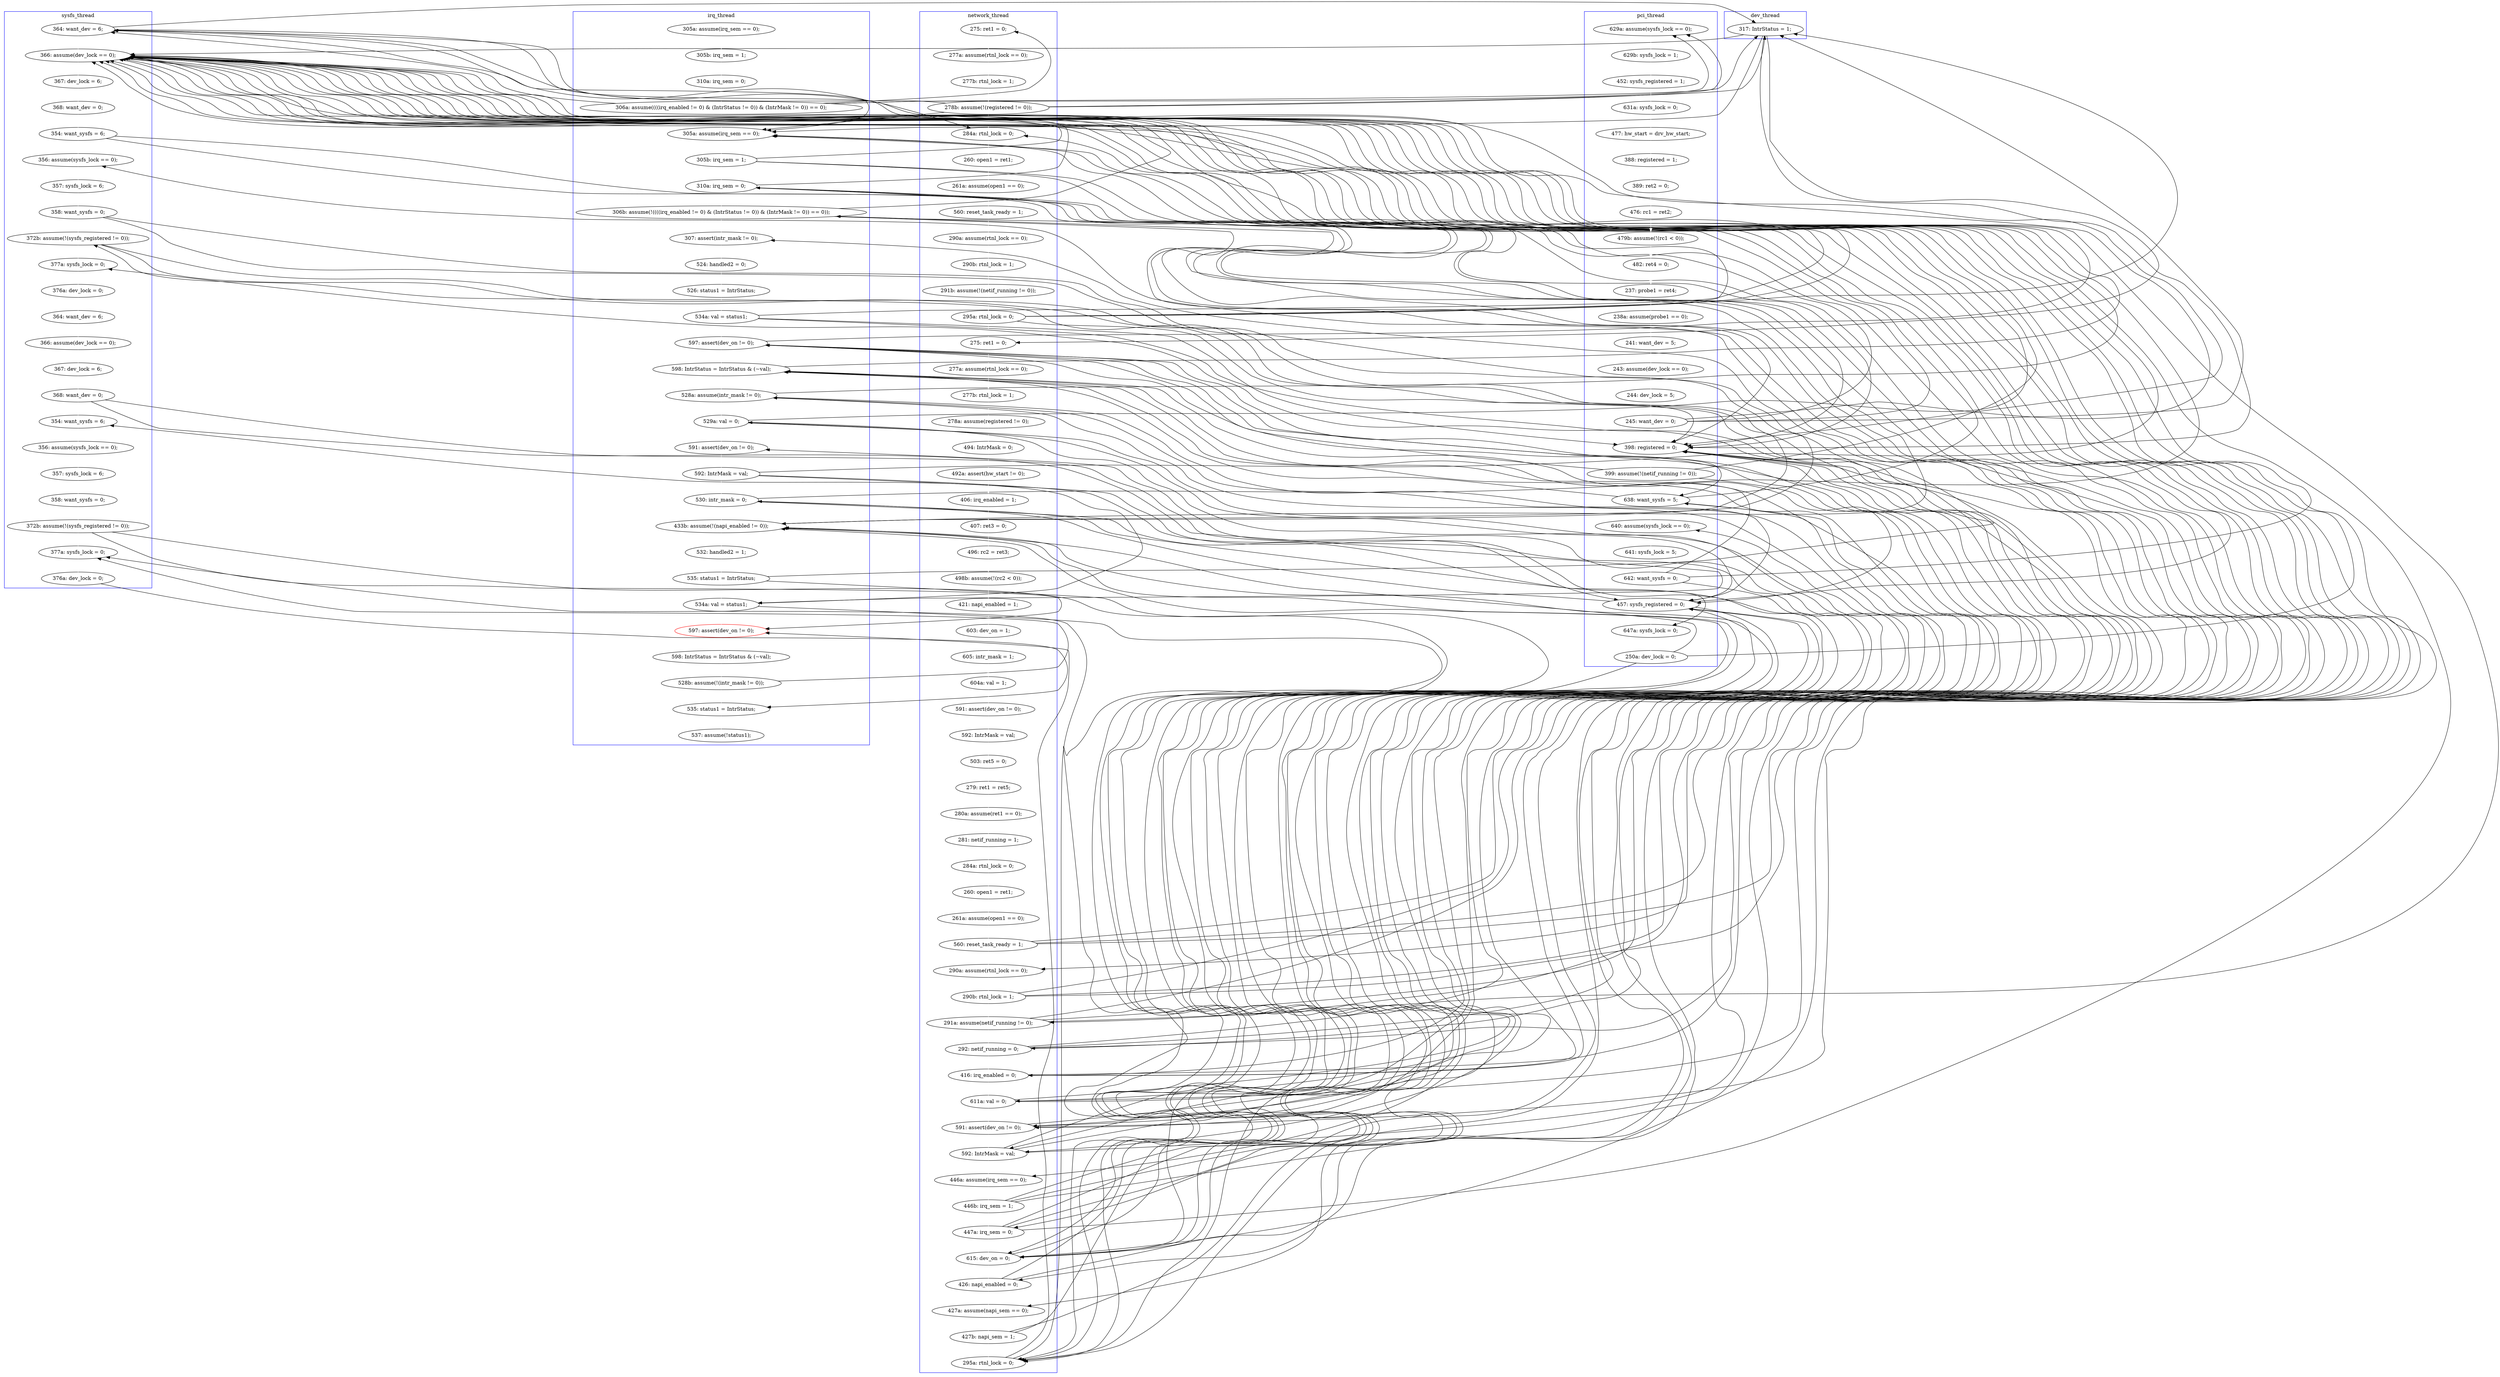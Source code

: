 digraph Counterexample {
	30 -> 115 [color = black, style = solid, constraint = false]
	211 -> 213 [color = white, style = solid]
	221 -> 235 [color = black, style = solid, constraint = false]
	28 -> 30 [color = white, style = solid]
	278 -> 279 [color = black, style = solid, constraint = false]
	252 -> 266 [color = black, style = solid, constraint = false]
	221 -> 246 [color = black, style = solid, constraint = false]
	213 -> 214 [color = white, style = solid]
	85 -> 89 [color = black, style = solid, constraint = false]
	183 -> 184 [color = black, style = solid, constraint = false]
	196 -> 198 [color = black, style = solid, constraint = false]
	48 -> 89 [color = black, style = solid, constraint = false]
	48 -> 173 [color = black, style = solid, constraint = false]
	109 -> 201 [color = black, style = solid, constraint = false]
	258 -> 259 [color = white, style = solid]
	293 -> 297 [color = white, style = solid]
	227 -> 235 [color = black, style = solid, constraint = false]
	124 -> 126 [color = white, style = solid]
	174 -> 177 [color = black, style = solid, constraint = false]
	97 -> 101 [color = white, style = solid]
	171 -> 201 [color = black, style = solid, constraint = false]
	269 -> 279 [color = white, style = solid]
	173 -> 174 [color = white, style = solid]
	178 -> 180 [color = black, style = solid, constraint = false]
	53 -> 54 [color = white, style = solid]
	256 -> 258 [color = black, style = solid, constraint = false]
	227 -> 228 [color = black, style = solid, constraint = false]
	26 -> 27 [color = white, style = solid]
	203 -> 206 [color = black, style = solid, constraint = false]
	235 -> 244 [color = black, style = solid, constraint = false]
	291 -> 293 [color = white, style = solid]
	54 -> 57 [color = white, style = solid]
	243 -> 246 [color = black, style = solid, constraint = false]
	272 -> 275 [color = white, style = solid]
	126 -> 131 [color = white, style = solid]
	177 -> 178 [color = white, style = solid]
	145 -> 149 [color = white, style = solid]
	30 -> 53 [color = black, style = solid, constraint = false]
	212 -> 221 [color = white, style = solid]
	89 -> 93 [color = black, style = solid, constraint = false]
	290 -> 301 [color = black, style = solid, constraint = false]
	183 -> 246 [color = black, style = solid, constraint = false]
	215 -> 221 [color = black, style = solid, constraint = false]
	233 -> 244 [color = black, style = solid, constraint = false]
	184 -> 201 [color = black, style = solid, constraint = false]
	184 -> 198 [color = white, style = solid]
	228 -> 229 [color = black, style = solid, constraint = false]
	259 -> 290 [color = white, style = solid]
	268 -> 269 [color = white, style = solid]
	89 -> 246 [color = white, style = solid]
	252 -> 258 [color = white, style = solid]
	174 -> 246 [color = black, style = solid, constraint = false]
	284 -> 286 [color = white, style = solid]
	222 -> 226 [color = black, style = solid, constraint = false]
	277 -> 278 [color = white, style = solid]
	194 -> 196 [color = white, style = solid]
	236 -> 266 [color = white, style = solid]
	246 -> 247 [color = white, style = solid]
	283 -> 284 [color = white, style = solid]
	59 -> 61 [color = white, style = solid]
	105 -> 106 [color = white, style = solid]
	115 -> 122 [color = black, style = solid, constraint = false]
	76 -> 79 [color = white, style = solid]
	89 -> 115 [color = black, style = solid, constraint = false]
	233 -> 236 [color = white, style = solid]
	108 -> 109 [color = white, style = solid]
	222 -> 228 [color = white, style = solid]
	235 -> 246 [color = black, style = solid, constraint = false]
	235 -> 236 [color = black, style = solid, constraint = false]
	256 -> 260 [color = white, style = solid]
	171 -> 173 [color = black, style = solid, constraint = false]
	109 -> 115 [color = black, style = solid, constraint = false]
	183 -> 201 [color = black, style = solid, constraint = false]
	259 -> 266 [color = black, style = solid, constraint = false]
	260 -> 290 [color = black, style = solid, constraint = false]
	218 -> 246 [color = black, style = solid, constraint = false]
	45 -> 46 [color = white, style = solid]
	256 -> 266 [color = black, style = solid, constraint = false]
	132 -> 137 [color = white, style = solid]
	109 -> 122 [color = white, style = solid]
	101 -> 105 [color = white, style = solid]
	248 -> 249 [color = white, style = solid]
	196 -> 246 [color = black, style = solid, constraint = false]
	290 -> 291 [color = black, style = solid, constraint = false]
	218 -> 235 [color = black, style = solid, constraint = false]
	30 -> 173 [color = white, style = solid]
	215 -> 218 [color = black, style = solid, constraint = false]
	280 -> 282 [color = white, style = solid]
	162 -> 163 [color = white, style = solid]
	192 -> 194 [color = white, style = solid]
	83 -> 84 [color = white, style = solid]
	93 -> 94 [color = white, style = solid]
	27 -> 28 [color = white, style = solid]
	106 -> 108 [color = white, style = solid]
	208 -> 211 [color = black, style = solid, constraint = false]
	310 -> 311 [color = white, style = solid]
	212 -> 218 [color = black, style = solid, constraint = false]
	236 -> 239 [color = black, style = solid, constraint = false]
	212 -> 213 [color = black, style = solid, constraint = false]
	48 -> 93 [color = white, style = solid]
	276 -> 277 [color = white, style = solid]
	286 -> 291 [color = black, style = solid, constraint = false]
	115 -> 246 [color = black, style = solid, constraint = false]
	218 -> 221 [color = black, style = solid, constraint = false]
	229 -> 235 [color = black, style = solid, constraint = false]
	137 -> 138 [color = white, style = solid]
	154 -> 157 [color = white, style = solid]
	206 -> 212 [color = white, style = solid]
	57 -> 59 [color = white, style = solid]
	303 -> 310 [color = black, style = solid, constraint = false]
	286 -> 290 [color = black, style = solid, constraint = false]
	180 -> 182 [color = black, style = solid, constraint = false]
	275 -> 276 [color = white, style = solid]
	182 -> 246 [color = black, style = solid, constraint = false]
	221 -> 226 [color = white, style = solid]
	233 -> 246 [color = black, style = solid, constraint = false]
	82 -> 83 [color = white, style = solid]
	297 -> 301 [color = black, style = solid, constraint = false]
	243 -> 266 [color = black, style = solid, constraint = false]
	215 -> 235 [color = white, style = solid]
	236 -> 246 [color = black, style = solid, constraint = false]
	208 -> 212 [color = black, style = solid, constraint = false]
	184 -> 185 [color = black, style = solid, constraint = false]
	94 -> 97 [color = white, style = solid]
	211 -> 212 [color = black, style = solid, constraint = false]
	239 -> 243 [color = white, style = solid]
	214 -> 215 [color = white, style = solid]
	30 -> 89 [color = black, style = solid, constraint = false]
	243 -> 244 [color = black, style = solid, constraint = false]
	259 -> 260 [color = black, style = solid, constraint = false]
	229 -> 232 [color = black, style = solid, constraint = false]
	85 -> 93 [color = black, style = solid, constraint = false]
	157 -> 158 [color = white, style = solid]
	229 -> 246 [color = black, style = solid, constraint = false]
	182 -> 184 [color = white, style = solid]
	208 -> 218 [color = white, style = solid]
	203 -> 246 [color = black, style = solid, constraint = false]
	46 -> 48 [color = white, style = solid]
	228 -> 232 [color = white, style = solid]
	206 -> 246 [color = black, style = solid, constraint = false]
	247 -> 248 [color = white, style = solid]
	218 -> 222 [color = white, style = solid]
	39 -> 45 [color = white, style = solid]
	178 -> 246 [color = black, style = solid, constraint = false]
	68 -> 69 [color = white, style = solid]
	182 -> 201 [color = black, style = solid, constraint = false]
	122 -> 123 [color = white, style = solid]
	211 -> 246 [color = black, style = solid, constraint = false]
	211 -> 218 [color = black, style = solid, constraint = false]
	115 -> 201 [color = black, style = solid, constraint = false]
	278 -> 280 [color = white, style = solid]
	79 -> 82 [color = white, style = solid]
	139 -> 142 [color = white, style = solid]
	72 -> 73 [color = white, style = solid]
	109 -> 173 [color = black, style = solid, constraint = false]
	227 -> 246 [color = black, style = solid, constraint = false]
	171 -> 246 [color = black, style = solid, constraint = false]
	180 -> 246 [color = black, style = solid, constraint = false]
	252 -> 254 [color = black, style = solid, constraint = false]
	161 -> 162 [color = white, style = solid]
	73 -> 76 [color = white, style = solid]
	198 -> 201 [color = black, style = solid, constraint = false]
	297 -> 310 [color = white, style = solid]
	301 -> 303 [color = white, style = solid]
	208 -> 246 [color = black, style = solid, constraint = false]
	171 -> 177 [color = white, style = solid]
	228 -> 246 [color = black, style = solid, constraint = false]
	222 -> 246 [color = black, style = solid, constraint = false]
	206 -> 208 [color = black, style = solid, constraint = false]
	85 -> 201 [color = white, style = solid]
	131 -> 132 [color = white, style = solid]
	254 -> 255 [color = white, style = solid]
	61 -> 67 [color = white, style = solid]
	236 -> 244 [color = black, style = solid, constraint = false]
	203 -> 211 [color = white, style = solid]
	286 -> 301 [color = white, style = solid]
	180 -> 183 [color = white, style = solid]
	244 -> 246 [color = black, style = solid, constraint = false]
	158 -> 161 [color = white, style = solid]
	178 -> 201 [color = black, style = solid, constraint = false]
	150 -> 151 [color = white, style = solid]
	249 -> 266 [color = black, style = solid, constraint = false]
	244 -> 252 [color = white, style = solid]
	279 -> 291 [color = white, style = solid]
	149 -> 150 [color = white, style = solid]
	198 -> 246 [color = black, style = solid, constraint = false]
	164 -> 167 [color = white, style = solid]
	260 -> 271 [color = white, style = solid]
	167 -> 171 [color = white, style = solid]
	279 -> 280 [color = black, style = solid, constraint = false]
	184 -> 246 [color = black, style = solid, constraint = false]
	163 -> 164 [color = white, style = solid]
	48 -> 53 [color = black, style = solid, constraint = false]
	282 -> 283 [color = white, style = solid]
	266 -> 268 [color = white, style = solid]
	215 -> 246 [color = black, style = solid, constraint = false]
	123 -> 124 [color = white, style = solid]
	109 -> 246 [color = black, style = solid, constraint = false]
	67 -> 68 [color = white, style = solid]
	228 -> 235 [color = black, style = solid, constraint = false]
	151 -> 153 [color = white, style = solid]
	85 -> 173 [color = black, style = solid, constraint = false]
	249 -> 252 [color = black, style = solid, constraint = false]
	229 -> 244 [color = white, style = solid]
	48 -> 115 [color = black, style = solid, constraint = false]
	222 -> 235 [color = black, style = solid, constraint = false]
	138 -> 139 [color = white, style = solid]
	196 -> 201 [color = black, style = solid, constraint = false]
	271 -> 272 [color = white, style = solid]
	260 -> 266 [color = black, style = solid, constraint = false]
	269 -> 290 [color = black, style = solid, constraint = false]
	30 -> 39 [color = black, style = solid, constraint = false]
	221 -> 222 [color = black, style = solid, constraint = false]
	235 -> 239 [color = white, style = solid]
	232 -> 233 [color = white, style = solid]
	227 -> 229 [color = white, style = solid]
	278 -> 290 [color = black, style = solid, constraint = false]
	153 -> 154 [color = white, style = solid]
	85 -> 115 [color = black, style = solid, constraint = false]
	89 -> 201 [color = black, style = solid, constraint = false]
	142 -> 145 [color = white, style = solid]
	201 -> 203 [color = white, style = solid]
	180 -> 201 [color = black, style = solid, constraint = false]
	89 -> 173 [color = black, style = solid, constraint = false]
	69 -> 72 [color = white, style = solid]
	183 -> 185 [color = white, style = solid]
	84 -> 85 [color = white, style = solid]
	206 -> 211 [color = black, style = solid, constraint = false]
	182 -> 183 [color = black, style = solid, constraint = false]
	203 -> 208 [color = black, style = solid, constraint = false]
	269 -> 271 [color = black, style = solid, constraint = false]
	178 -> 182 [color = white, style = solid]
	198 -> 206 [color = white, style = solid]
	233 -> 235 [color = black, style = solid, constraint = false]
	174 -> 201 [color = black, style = solid, constraint = false]
	212 -> 246 [color = black, style = solid, constraint = false]
	115 -> 173 [color = black, style = solid, constraint = false]
	198 -> 208 [color = black, style = solid, constraint = false]
	174 -> 180 [color = white, style = solid]
	255 -> 256 [color = white, style = solid]
	279 -> 290 [color = black, style = solid, constraint = false]
	196 -> 208 [color = white, style = solid]
	226 -> 227 [color = white, style = solid]
	249 -> 254 [color = white, style = solid]
	185 -> 192 [color = white, style = solid]
	244 -> 266 [color = black, style = solid, constraint = false]
	subgraph cluster7 {
		label = dev_thread
		color = blue
		115  [label = "317: IntrStatus = 1;"]
	}
	subgraph cluster1 {
		label = pci_thread
		color = blue
		211  [label = "638: want_sysfs = 5;"]
		203  [label = "399: assume(!(netif_running != 0));"]
		85  [label = "245: want_dev = 0;"]
		73  [label = "482: ret4 = 0;"]
		59  [label = "631a: sysfs_lock = 0;"]
		68  [label = "389: ret2 = 0;"]
		54  [label = "629b: sysfs_lock = 1;"]
		213  [label = "640: assume(sysfs_lock == 0);"]
		82  [label = "241: want_dev = 5;"]
		84  [label = "244: dev_lock = 5;"]
		215  [label = "642: want_sysfs = 0;"]
		61  [label = "477: hw_start = drv_hw_start;"]
		72  [label = "479b: assume(!(rc1 < 0));"]
		53  [label = "629a: assume(sysfs_lock == 0);"]
		76  [label = "237: probe1 = ret4;"]
		201  [label = "398: registered = 0;"]
		79  [label = "238a: assume(probe1 == 0);"]
		243  [label = "250a: dev_lock = 0;"]
		83  [label = "243: assume(dev_lock == 0);"]
		214  [label = "641: sysfs_lock = 5;"]
		239  [label = "647a: sysfs_lock = 0;"]
		235  [label = "457: sysfs_registered = 0;"]
		57  [label = "452: sysfs_registered = 1;"]
		69  [label = "476: rc1 = ret2;"]
		67  [label = "388: registered = 1;"]
	}
	subgraph cluster3 {
		label = irq_thread
		color = blue
		233  [label = "592: IntrMask = val;"]
		291  [label = "597: assert(dev_on != 0);", color = red]
		228  [label = "529a: val = 0;"]
		218  [label = "598: IntrStatus = IntrStatus & (~val);"]
		310  [label = "535: status1 = IntrStatus;"]
		185  [label = "307: assert(intr_mask != 0);"]
		232  [label = "591: assert(dev_on != 0);"]
		208  [label = "597: assert(dev_on != 0);"]
		279  [label = "534a: val = status1;"]
		297  [label = "528b: assume(!(intr_mask != 0));"]
		236  [label = "530: intr_mask = 0;"]
		174  [label = "305b: irq_sem = 1;"]
		268  [label = "532: handled2 = 1;"]
		194  [label = "526: status1 = IntrStatus;"]
		30  [label = "306a: assume((((irq_enabled != 0) & (IntrStatus != 0)) & (IntrMask != 0)) == 0);"]
		183  [label = "306b: assume(!((((irq_enabled != 0) & (IntrStatus != 0)) & (IntrMask != 0)) == 0));"]
		173  [label = "305a: assume(irq_sem == 0);"]
		222  [label = "528a: assume(intr_mask != 0);"]
		26  [label = "305a: assume(irq_sem == 0);"]
		192  [label = "524: handled2 = 0;"]
		27  [label = "305b: irq_sem = 1;"]
		293  [label = "598: IntrStatus = IntrStatus & (~val);"]
		311  [label = "537: assume(!status1);"]
		196  [label = "534a: val = status1;"]
		180  [label = "310a: irq_sem = 0;"]
		266  [label = "433b: assume(!(napi_enabled != 0));"]
		269  [label = "535: status1 = IntrStatus;"]
		28  [label = "310a: irq_sem = 0;"]
	}
	subgraph cluster2 {
		label = network_thread
		color = blue
		171  [label = "560: reset_task_ready = 1;"]
		132  [label = "492a: assert(hw_start != 0);"]
		163  [label = "284a: rtnl_lock = 0;"]
		45  [label = "277a: assume(rtnl_lock == 0);"]
		158  [label = "279: ret1 = ret5;"]
		139  [label = "496: rc2 = ret3;"]
		157  [label = "503: ret5 = 0;"]
		184  [label = "292: netif_running = 0;"]
		101  [label = "560: reset_task_ready = 1;"]
		106  [label = "290b: rtnl_lock = 1;"]
		145  [label = "421: napi_enabled = 1;"]
		131  [label = "494: IntrMask = 0;"]
		167  [label = "261a: assume(open1 == 0);"]
		161  [label = "280a: assume(ret1 == 0);"]
		48  [label = "278b: assume(!(registered != 0));"]
		137  [label = "406: irq_enabled = 1;"]
		259  [label = "427b: napi_sem = 1;"]
		150  [label = "605: intr_mask = 1;"]
		109  [label = "295a: rtnl_lock = 0;"]
		94  [label = "260: open1 = ret1;"]
		227  [label = "446b: irq_sem = 1;"]
		177  [label = "290a: assume(rtnl_lock == 0);"]
		164  [label = "260: open1 = ret1;"]
		138  [label = "407: ret3 = 0;"]
		290  [label = "295a: rtnl_lock = 0;"]
		39  [label = "275: ret1 = 0;"]
		258  [label = "427a: assume(napi_sem == 0);"]
		149  [label = "603: dev_on = 1;"]
		151  [label = "604a: val = 1;"]
		123  [label = "277a: assume(rtnl_lock == 0);"]
		154  [label = "592: IntrMask = val;"]
		206  [label = "611a: val = 0;"]
		226  [label = "446a: assume(irq_sem == 0);"]
		124  [label = "277b: rtnl_lock = 1;"]
		93  [label = "284a: rtnl_lock = 0;"]
		252  [label = "426: napi_enabled = 0;"]
		162  [label = "281: netif_running = 1;"]
		126  [label = "278a: assume(registered != 0);"]
		142  [label = "498b: assume(!(rc2 < 0));"]
		46  [label = "277b: rtnl_lock = 1;"]
		105  [label = "290a: assume(rtnl_lock == 0);"]
		221  [label = "592: IntrMask = val;"]
		244  [label = "615: dev_on = 0;"]
		182  [label = "291a: assume(netif_running != 0);"]
		198  [label = "416: irq_enabled = 0;"]
		212  [label = "591: assert(dev_on != 0);"]
		178  [label = "290b: rtnl_lock = 1;"]
		122  [label = "275: ret1 = 0;"]
		97  [label = "261a: assume(open1 == 0);"]
		229  [label = "447a: irq_sem = 0;"]
		153  [label = "591: assert(dev_on != 0);"]
		108  [label = "291b: assume(!(netif_running != 0));"]
	}
	subgraph cluster6 {
		label = sysfs_thread
		color = blue
		254  [label = "356: assume(sysfs_lock == 0);"]
		271  [label = "377a: sysfs_lock = 0;"]
		247  [label = "367: dev_lock = 6;"]
		280  [label = "354: want_sysfs = 6;"]
		272  [label = "376a: dev_lock = 0;"]
		249  [label = "354: want_sysfs = 6;"]
		276  [label = "366: assume(dev_lock == 0);"]
		255  [label = "357: sysfs_lock = 6;"]
		256  [label = "358: want_sysfs = 0;"]
		283  [label = "357: sysfs_lock = 6;"]
		278  [label = "368: want_dev = 0;"]
		246  [label = "366: assume(dev_lock == 0);"]
		282  [label = "356: assume(sysfs_lock == 0);"]
		260  [label = "372b: assume(!(sysfs_registered != 0));"]
		89  [label = "364: want_dev = 6;"]
		277  [label = "367: dev_lock = 6;"]
		248  [label = "368: want_dev = 0;"]
		303  [label = "376a: dev_lock = 0;"]
		284  [label = "358: want_sysfs = 0;"]
		301  [label = "377a: sysfs_lock = 0;"]
		275  [label = "364: want_dev = 6;"]
		286  [label = "372b: assume(!(sysfs_registered != 0));"]
	}
}